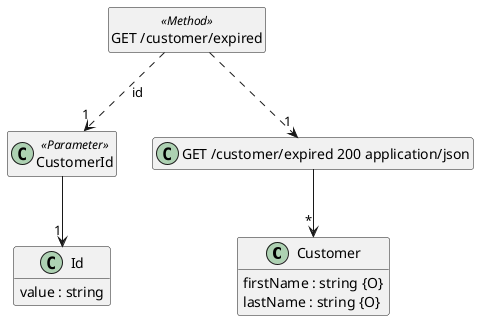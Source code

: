 @startuml
hide <<Method>> circle
hide empty methods
hide empty fields
set namespaceSeparator none

class "Customer" {
  firstName : string {O}
  lastName : string {O}
}

class "CustomerId" <<Parameter>> {
}

class "Id" {
  value : string
}

class "GET /customer/expired" <<Method>> {
}

class "GET /customer/expired 200 application/json" {
}

"CustomerId" --> "1" "Id"

"GET /customer/expired" ..> "1" "CustomerId" : "id"

"GET /customer/expired 200 application/json" --> "*" "Customer"

"GET /customer/expired" ..> "1" "GET /customer/expired 200 application/json"

@enduml